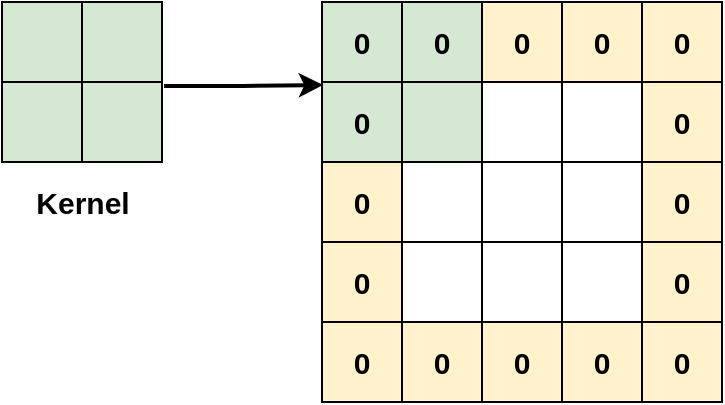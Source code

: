 <mxfile version="14.6.13" type="github">
  <diagram id="s8txGnkgz6SELEgoIqqw" name="Page-1">
    <mxGraphModel dx="870" dy="547" grid="1" gridSize="10" guides="1" tooltips="1" connect="1" arrows="1" fold="1" page="1" pageScale="1" pageWidth="827" pageHeight="1169" math="0" shadow="0">
      <root>
        <mxCell id="0" />
        <mxCell id="1" parent="0" />
        <mxCell id="5HBmjs66gt0dZpD1Jy-z-1" value="" style="shape=table;html=1;whiteSpace=wrap;startSize=0;container=1;collapsible=0;childLayout=tableLayout;fontStyle=1;fontSize=15;" vertex="1" parent="1">
          <mxGeometry x="240" y="160" width="200" height="200" as="geometry" />
        </mxCell>
        <mxCell id="5HBmjs66gt0dZpD1Jy-z-2" value="" style="shape=partialRectangle;html=1;whiteSpace=wrap;collapsible=0;dropTarget=0;pointerEvents=0;fillColor=none;top=0;left=0;bottom=0;right=0;points=[[0,0.5],[1,0.5]];portConstraint=eastwest;fontStyle=1;fontSize=15;" vertex="1" parent="5HBmjs66gt0dZpD1Jy-z-1">
          <mxGeometry width="200" height="40" as="geometry" />
        </mxCell>
        <mxCell id="5HBmjs66gt0dZpD1Jy-z-3" value="0" style="shape=partialRectangle;html=1;whiteSpace=wrap;connectable=0;overflow=hidden;fillColor=#d5e8d4;top=1;left=1;bottom=1;right=1;fontStyle=1;fontSize=15;" vertex="1" parent="5HBmjs66gt0dZpD1Jy-z-2">
          <mxGeometry width="40" height="40" as="geometry" />
        </mxCell>
        <mxCell id="5HBmjs66gt0dZpD1Jy-z-4" value="0" style="shape=partialRectangle;html=1;whiteSpace=wrap;connectable=0;overflow=hidden;fillColor=#d5e8d4;top=1;left=1;bottom=1;right=1;fontStyle=1;fontSize=15;" vertex="1" parent="5HBmjs66gt0dZpD1Jy-z-2">
          <mxGeometry x="40" width="40" height="40" as="geometry" />
        </mxCell>
        <mxCell id="5HBmjs66gt0dZpD1Jy-z-5" value="0" style="shape=partialRectangle;html=1;whiteSpace=wrap;connectable=0;overflow=hidden;fillColor=#fff2cc;top=1;left=1;bottom=1;right=1;fontStyle=1;fontSize=15;" vertex="1" parent="5HBmjs66gt0dZpD1Jy-z-2">
          <mxGeometry x="80" width="40" height="40" as="geometry" />
        </mxCell>
        <mxCell id="5HBmjs66gt0dZpD1Jy-z-6" value="0" style="shape=partialRectangle;html=1;whiteSpace=wrap;connectable=0;overflow=hidden;fillColor=#fff2cc;top=1;left=1;bottom=1;right=1;fontStyle=1;fontSize=15;" vertex="1" parent="5HBmjs66gt0dZpD1Jy-z-2">
          <mxGeometry x="120" width="40" height="40" as="geometry" />
        </mxCell>
        <mxCell id="5HBmjs66gt0dZpD1Jy-z-7" value="0" style="shape=partialRectangle;html=1;whiteSpace=wrap;connectable=0;overflow=hidden;fillColor=#fff2cc;top=1;left=1;bottom=1;right=1;fontStyle=1;fontSize=15;" vertex="1" parent="5HBmjs66gt0dZpD1Jy-z-2">
          <mxGeometry x="160" width="40" height="40" as="geometry" />
        </mxCell>
        <mxCell id="5HBmjs66gt0dZpD1Jy-z-8" value="" style="shape=partialRectangle;html=1;whiteSpace=wrap;collapsible=0;dropTarget=0;pointerEvents=0;fillColor=none;top=0;left=0;bottom=0;right=0;points=[[0,0.5],[1,0.5]];portConstraint=eastwest;fontStyle=1;fontSize=15;" vertex="1" parent="5HBmjs66gt0dZpD1Jy-z-1">
          <mxGeometry y="40" width="200" height="40" as="geometry" />
        </mxCell>
        <mxCell id="5HBmjs66gt0dZpD1Jy-z-9" value="0" style="shape=partialRectangle;html=1;whiteSpace=wrap;connectable=0;overflow=hidden;fillColor=#d5e8d4;top=1;left=1;bottom=1;right=1;fontStyle=1;fontSize=15;" vertex="1" parent="5HBmjs66gt0dZpD1Jy-z-8">
          <mxGeometry width="40" height="40" as="geometry" />
        </mxCell>
        <mxCell id="5HBmjs66gt0dZpD1Jy-z-10" value="" style="shape=partialRectangle;html=1;whiteSpace=wrap;connectable=0;overflow=hidden;fillColor=#d5e8d4;top=1;left=1;bottom=1;right=1;fontStyle=1;fontSize=15;" vertex="1" parent="5HBmjs66gt0dZpD1Jy-z-8">
          <mxGeometry x="40" width="40" height="40" as="geometry" />
        </mxCell>
        <mxCell id="5HBmjs66gt0dZpD1Jy-z-11" value="" style="shape=partialRectangle;html=1;whiteSpace=wrap;connectable=0;overflow=hidden;fillColor=none;top=0;left=0;bottom=0;right=0;fontStyle=1;fontSize=15;" vertex="1" parent="5HBmjs66gt0dZpD1Jy-z-8">
          <mxGeometry x="80" width="40" height="40" as="geometry" />
        </mxCell>
        <mxCell id="5HBmjs66gt0dZpD1Jy-z-12" value="" style="shape=partialRectangle;html=1;whiteSpace=wrap;connectable=0;overflow=hidden;fillColor=none;top=0;left=0;bottom=0;right=0;fontStyle=1;fontSize=15;" vertex="1" parent="5HBmjs66gt0dZpD1Jy-z-8">
          <mxGeometry x="120" width="40" height="40" as="geometry" />
        </mxCell>
        <mxCell id="5HBmjs66gt0dZpD1Jy-z-13" value="0" style="shape=partialRectangle;html=1;whiteSpace=wrap;connectable=0;overflow=hidden;fillColor=#fff2cc;top=1;left=1;bottom=1;right=1;fontStyle=1;fontSize=15;" vertex="1" parent="5HBmjs66gt0dZpD1Jy-z-8">
          <mxGeometry x="160" width="40" height="40" as="geometry" />
        </mxCell>
        <mxCell id="5HBmjs66gt0dZpD1Jy-z-14" value="" style="shape=partialRectangle;html=1;whiteSpace=wrap;collapsible=0;dropTarget=0;pointerEvents=0;fillColor=none;top=0;left=0;bottom=0;right=0;points=[[0,0.5],[1,0.5]];portConstraint=eastwest;fontStyle=1;fontSize=15;" vertex="1" parent="5HBmjs66gt0dZpD1Jy-z-1">
          <mxGeometry y="80" width="200" height="40" as="geometry" />
        </mxCell>
        <mxCell id="5HBmjs66gt0dZpD1Jy-z-15" value="0" style="shape=partialRectangle;html=1;whiteSpace=wrap;connectable=0;overflow=hidden;fillColor=#fff2cc;top=1;left=1;bottom=1;right=1;fontStyle=1;fontSize=15;" vertex="1" parent="5HBmjs66gt0dZpD1Jy-z-14">
          <mxGeometry width="40" height="40" as="geometry" />
        </mxCell>
        <mxCell id="5HBmjs66gt0dZpD1Jy-z-16" value="" style="shape=partialRectangle;html=1;whiteSpace=wrap;connectable=0;overflow=hidden;fillColor=none;top=0;left=0;bottom=0;right=0;fontStyle=1;fontSize=15;" vertex="1" parent="5HBmjs66gt0dZpD1Jy-z-14">
          <mxGeometry x="40" width="40" height="40" as="geometry" />
        </mxCell>
        <mxCell id="5HBmjs66gt0dZpD1Jy-z-17" value="" style="shape=partialRectangle;html=1;whiteSpace=wrap;connectable=0;overflow=hidden;fillColor=none;top=0;left=0;bottom=0;right=0;fontStyle=1;fontSize=15;" vertex="1" parent="5HBmjs66gt0dZpD1Jy-z-14">
          <mxGeometry x="80" width="40" height="40" as="geometry" />
        </mxCell>
        <mxCell id="5HBmjs66gt0dZpD1Jy-z-18" value="" style="shape=partialRectangle;html=1;whiteSpace=wrap;connectable=0;overflow=hidden;fillColor=none;top=0;left=0;bottom=0;right=0;fontStyle=1;fontSize=15;" vertex="1" parent="5HBmjs66gt0dZpD1Jy-z-14">
          <mxGeometry x="120" width="40" height="40" as="geometry" />
        </mxCell>
        <mxCell id="5HBmjs66gt0dZpD1Jy-z-19" value="0" style="shape=partialRectangle;html=1;whiteSpace=wrap;connectable=0;overflow=hidden;fillColor=#fff2cc;top=1;left=1;bottom=1;right=1;fontStyle=1;fontSize=15;" vertex="1" parent="5HBmjs66gt0dZpD1Jy-z-14">
          <mxGeometry x="160" width="40" height="40" as="geometry" />
        </mxCell>
        <mxCell id="5HBmjs66gt0dZpD1Jy-z-101" value="" style="shape=partialRectangle;html=1;whiteSpace=wrap;collapsible=0;dropTarget=0;pointerEvents=0;fillColor=none;top=0;left=0;bottom=0;right=0;points=[[0,0.5],[1,0.5]];portConstraint=eastwest;fontStyle=1;fontSize=15;" vertex="1" parent="5HBmjs66gt0dZpD1Jy-z-1">
          <mxGeometry y="120" width="200" height="40" as="geometry" />
        </mxCell>
        <mxCell id="5HBmjs66gt0dZpD1Jy-z-102" value="0" style="shape=partialRectangle;html=1;whiteSpace=wrap;connectable=0;overflow=hidden;fillColor=#fff2cc;top=1;left=1;bottom=1;right=1;fontStyle=1;fontSize=15;" vertex="1" parent="5HBmjs66gt0dZpD1Jy-z-101">
          <mxGeometry width="40" height="40" as="geometry" />
        </mxCell>
        <mxCell id="5HBmjs66gt0dZpD1Jy-z-103" value="" style="shape=partialRectangle;html=1;whiteSpace=wrap;connectable=0;overflow=hidden;fillColor=none;top=0;left=0;bottom=0;right=0;fontStyle=1;fontSize=15;" vertex="1" parent="5HBmjs66gt0dZpD1Jy-z-101">
          <mxGeometry x="40" width="40" height="40" as="geometry" />
        </mxCell>
        <mxCell id="5HBmjs66gt0dZpD1Jy-z-104" value="" style="shape=partialRectangle;html=1;whiteSpace=wrap;connectable=0;overflow=hidden;fillColor=none;top=0;left=0;bottom=0;right=0;fontStyle=1;fontSize=15;" vertex="1" parent="5HBmjs66gt0dZpD1Jy-z-101">
          <mxGeometry x="80" width="40" height="40" as="geometry" />
        </mxCell>
        <mxCell id="5HBmjs66gt0dZpD1Jy-z-105" value="" style="shape=partialRectangle;html=1;whiteSpace=wrap;connectable=0;overflow=hidden;fillColor=none;top=0;left=0;bottom=0;right=0;fontStyle=1;fontSize=15;" vertex="1" parent="5HBmjs66gt0dZpD1Jy-z-101">
          <mxGeometry x="120" width="40" height="40" as="geometry" />
        </mxCell>
        <mxCell id="5HBmjs66gt0dZpD1Jy-z-106" value="0" style="shape=partialRectangle;html=1;whiteSpace=wrap;connectable=0;overflow=hidden;fillColor=#fff2cc;top=1;left=1;bottom=1;right=1;fontStyle=1;fontSize=15;" vertex="1" parent="5HBmjs66gt0dZpD1Jy-z-101">
          <mxGeometry x="160" width="40" height="40" as="geometry" />
        </mxCell>
        <mxCell id="5HBmjs66gt0dZpD1Jy-z-20" value="" style="shape=partialRectangle;html=1;whiteSpace=wrap;collapsible=0;dropTarget=0;pointerEvents=0;fillColor=none;top=0;left=0;bottom=0;right=0;points=[[0,0.5],[1,0.5]];portConstraint=eastwest;fontStyle=1;fontSize=15;" vertex="1" parent="5HBmjs66gt0dZpD1Jy-z-1">
          <mxGeometry y="160" width="200" height="40" as="geometry" />
        </mxCell>
        <mxCell id="5HBmjs66gt0dZpD1Jy-z-21" value="0" style="shape=partialRectangle;html=1;whiteSpace=wrap;connectable=0;overflow=hidden;fillColor=#fff2cc;top=1;left=1;bottom=1;right=1;fontStyle=1;fontSize=15;" vertex="1" parent="5HBmjs66gt0dZpD1Jy-z-20">
          <mxGeometry width="40" height="40" as="geometry" />
        </mxCell>
        <mxCell id="5HBmjs66gt0dZpD1Jy-z-22" value="0" style="shape=partialRectangle;html=1;whiteSpace=wrap;connectable=0;overflow=hidden;fillColor=#fff2cc;top=1;left=1;bottom=1;right=1;fontStyle=1;fontSize=15;" vertex="1" parent="5HBmjs66gt0dZpD1Jy-z-20">
          <mxGeometry x="40" width="40" height="40" as="geometry" />
        </mxCell>
        <mxCell id="5HBmjs66gt0dZpD1Jy-z-23" value="0" style="shape=partialRectangle;html=1;whiteSpace=wrap;connectable=0;overflow=hidden;fillColor=#fff2cc;top=1;left=1;bottom=1;right=1;fontStyle=1;fontSize=15;" vertex="1" parent="5HBmjs66gt0dZpD1Jy-z-20">
          <mxGeometry x="80" width="40" height="40" as="geometry" />
        </mxCell>
        <mxCell id="5HBmjs66gt0dZpD1Jy-z-24" value="0" style="shape=partialRectangle;html=1;whiteSpace=wrap;connectable=0;overflow=hidden;fillColor=#fff2cc;top=1;left=1;bottom=1;right=1;fontStyle=1;fontSize=15;" vertex="1" parent="5HBmjs66gt0dZpD1Jy-z-20">
          <mxGeometry x="120" width="40" height="40" as="geometry" />
        </mxCell>
        <mxCell id="5HBmjs66gt0dZpD1Jy-z-25" value="0" style="shape=partialRectangle;html=1;whiteSpace=wrap;connectable=0;overflow=hidden;fillColor=#fff2cc;top=1;left=1;bottom=1;right=1;fontStyle=1;fontSize=15;" vertex="1" parent="5HBmjs66gt0dZpD1Jy-z-20">
          <mxGeometry x="160" width="40" height="40" as="geometry" />
        </mxCell>
        <mxCell id="5HBmjs66gt0dZpD1Jy-z-92" value="" style="shape=table;html=1;whiteSpace=wrap;startSize=0;container=1;collapsible=0;childLayout=tableLayout;fillColor=#d5e8d4;strokeColor=#82b366;" vertex="1" parent="1">
          <mxGeometry x="80" y="160" width="80" height="80" as="geometry" />
        </mxCell>
        <mxCell id="5HBmjs66gt0dZpD1Jy-z-93" value="" style="shape=partialRectangle;html=1;whiteSpace=wrap;collapsible=0;dropTarget=0;pointerEvents=0;fillColor=#d5e8d4;top=0;left=0;bottom=0;right=0;points=[[0,0.5],[1,0.5]];portConstraint=eastwest;strokeColor=#82b366;" vertex="1" parent="5HBmjs66gt0dZpD1Jy-z-92">
          <mxGeometry width="80" height="40" as="geometry" />
        </mxCell>
        <mxCell id="5HBmjs66gt0dZpD1Jy-z-94" value="" style="shape=partialRectangle;html=1;whiteSpace=wrap;connectable=0;overflow=hidden;fillColor=#d5e8d4;top=1;left=1;bottom=1;right=1;" vertex="1" parent="5HBmjs66gt0dZpD1Jy-z-93">
          <mxGeometry width="40" height="40" as="geometry" />
        </mxCell>
        <mxCell id="5HBmjs66gt0dZpD1Jy-z-95" value="" style="shape=partialRectangle;html=1;whiteSpace=wrap;connectable=0;overflow=hidden;fillColor=#d5e8d4;top=1;left=1;bottom=1;right=1;" vertex="1" parent="5HBmjs66gt0dZpD1Jy-z-93">
          <mxGeometry x="40" width="40" height="40" as="geometry" />
        </mxCell>
        <mxCell id="5HBmjs66gt0dZpD1Jy-z-96" value="" style="shape=partialRectangle;html=1;whiteSpace=wrap;collapsible=0;dropTarget=0;pointerEvents=0;fillColor=#d5e8d4;top=0;left=0;bottom=0;right=0;points=[[0,0.5],[1,0.5]];portConstraint=eastwest;strokeColor=#82b366;" vertex="1" parent="5HBmjs66gt0dZpD1Jy-z-92">
          <mxGeometry y="40" width="80" height="40" as="geometry" />
        </mxCell>
        <mxCell id="5HBmjs66gt0dZpD1Jy-z-97" value="" style="shape=partialRectangle;html=1;whiteSpace=wrap;connectable=0;overflow=hidden;fillColor=#d5e8d4;top=1;left=1;bottom=1;right=1;" vertex="1" parent="5HBmjs66gt0dZpD1Jy-z-96">
          <mxGeometry width="40" height="40" as="geometry" />
        </mxCell>
        <mxCell id="5HBmjs66gt0dZpD1Jy-z-98" value="" style="shape=partialRectangle;html=1;whiteSpace=wrap;connectable=0;overflow=hidden;fillColor=#d5e8d4;top=1;left=1;bottom=1;right=1;" vertex="1" parent="5HBmjs66gt0dZpD1Jy-z-96">
          <mxGeometry x="40" width="40" height="40" as="geometry" />
        </mxCell>
        <mxCell id="5HBmjs66gt0dZpD1Jy-z-100" value="&lt;b&gt;Kernel&lt;/b&gt;" style="text;html=1;align=center;verticalAlign=middle;resizable=0;points=[];autosize=1;strokeColor=none;fontSize=15;" vertex="1" parent="1">
          <mxGeometry x="90" y="250" width="60" height="20" as="geometry" />
        </mxCell>
        <mxCell id="5HBmjs66gt0dZpD1Jy-z-107" style="edgeStyle=orthogonalEdgeStyle;rounded=0;orthogonalLoop=1;jettySize=auto;html=1;exitX=1.013;exitY=0.05;exitDx=0;exitDy=0;entryX=0.003;entryY=0.038;entryDx=0;entryDy=0;fontSize=15;entryPerimeter=0;exitPerimeter=0;strokeWidth=2;" edge="1" parent="1" source="5HBmjs66gt0dZpD1Jy-z-96" target="5HBmjs66gt0dZpD1Jy-z-8">
          <mxGeometry relative="1" as="geometry" />
        </mxCell>
      </root>
    </mxGraphModel>
  </diagram>
</mxfile>
